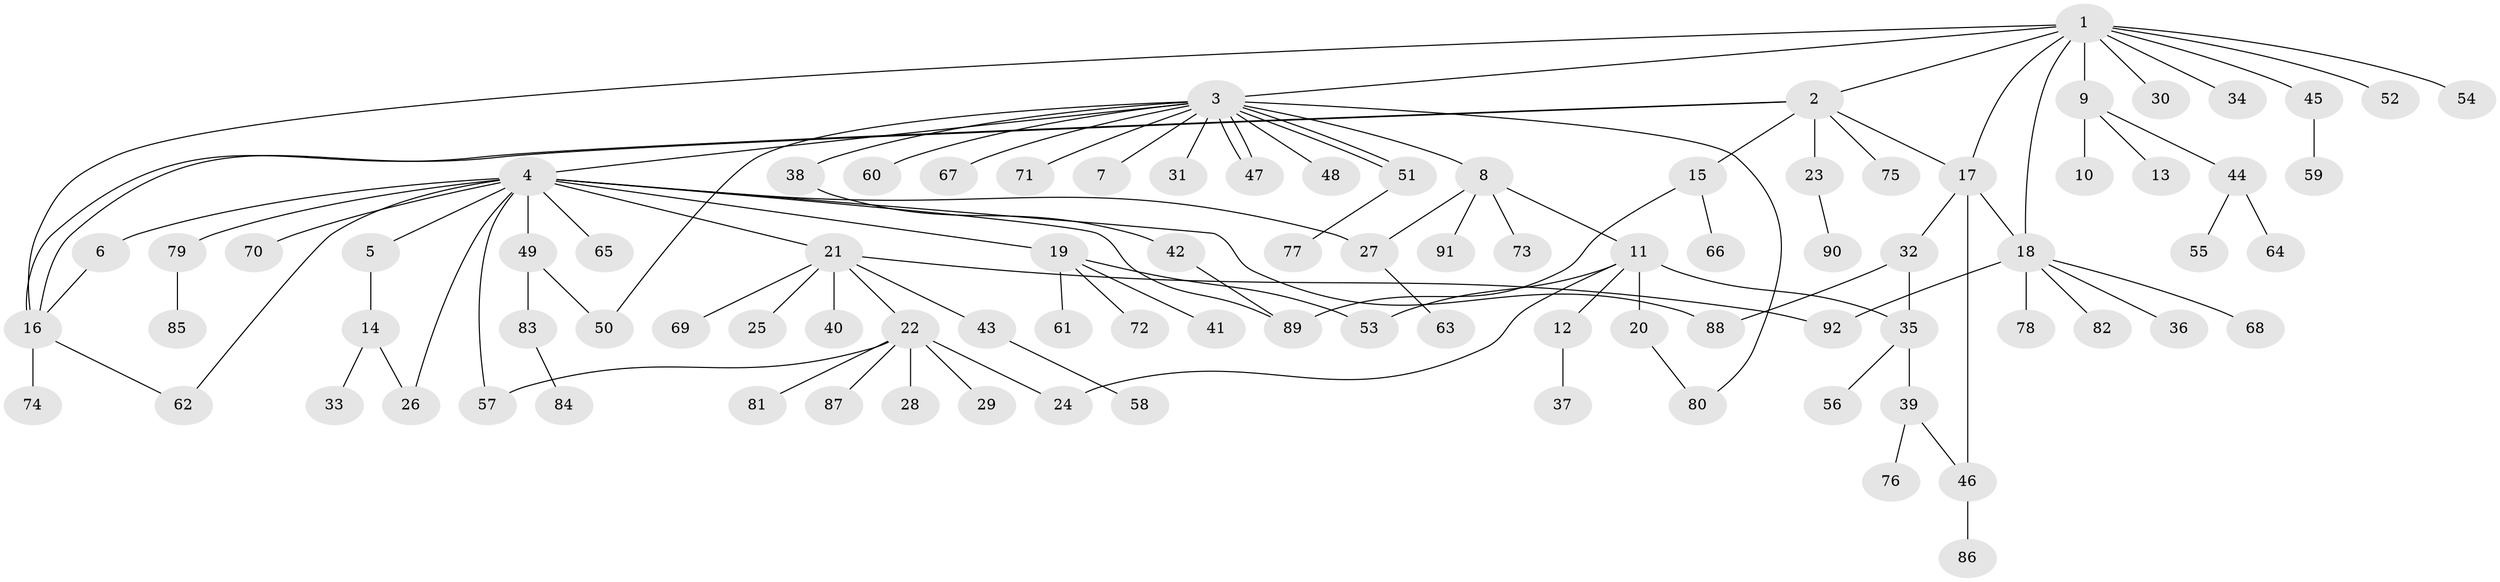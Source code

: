 // coarse degree distribution, {23: 0.014285714285714285, 7: 0.02857142857142857, 15: 0.014285714285714285, 2: 0.15714285714285714, 1: 0.5857142857142857, 4: 0.05714285714285714, 3: 0.07142857142857142, 6: 0.07142857142857142}
// Generated by graph-tools (version 1.1) at 2025/51/02/27/25 19:51:56]
// undirected, 92 vertices, 112 edges
graph export_dot {
graph [start="1"]
  node [color=gray90,style=filled];
  1;
  2;
  3;
  4;
  5;
  6;
  7;
  8;
  9;
  10;
  11;
  12;
  13;
  14;
  15;
  16;
  17;
  18;
  19;
  20;
  21;
  22;
  23;
  24;
  25;
  26;
  27;
  28;
  29;
  30;
  31;
  32;
  33;
  34;
  35;
  36;
  37;
  38;
  39;
  40;
  41;
  42;
  43;
  44;
  45;
  46;
  47;
  48;
  49;
  50;
  51;
  52;
  53;
  54;
  55;
  56;
  57;
  58;
  59;
  60;
  61;
  62;
  63;
  64;
  65;
  66;
  67;
  68;
  69;
  70;
  71;
  72;
  73;
  74;
  75;
  76;
  77;
  78;
  79;
  80;
  81;
  82;
  83;
  84;
  85;
  86;
  87;
  88;
  89;
  90;
  91;
  92;
  1 -- 2;
  1 -- 3;
  1 -- 9;
  1 -- 16;
  1 -- 17;
  1 -- 18;
  1 -- 30;
  1 -- 34;
  1 -- 45;
  1 -- 52;
  1 -- 54;
  2 -- 15;
  2 -- 16;
  2 -- 16;
  2 -- 17;
  2 -- 23;
  2 -- 75;
  3 -- 4;
  3 -- 7;
  3 -- 8;
  3 -- 31;
  3 -- 38;
  3 -- 47;
  3 -- 47;
  3 -- 48;
  3 -- 50;
  3 -- 51;
  3 -- 51;
  3 -- 60;
  3 -- 67;
  3 -- 71;
  3 -- 80;
  4 -- 5;
  4 -- 6;
  4 -- 19;
  4 -- 21;
  4 -- 26;
  4 -- 27;
  4 -- 49;
  4 -- 57;
  4 -- 62;
  4 -- 65;
  4 -- 70;
  4 -- 79;
  4 -- 88;
  4 -- 89;
  5 -- 14;
  6 -- 16;
  8 -- 11;
  8 -- 27;
  8 -- 73;
  8 -- 91;
  9 -- 10;
  9 -- 13;
  9 -- 44;
  11 -- 12;
  11 -- 20;
  11 -- 24;
  11 -- 35;
  11 -- 53;
  12 -- 37;
  14 -- 26;
  14 -- 33;
  15 -- 66;
  15 -- 89;
  16 -- 62;
  16 -- 74;
  17 -- 18;
  17 -- 32;
  17 -- 46;
  18 -- 36;
  18 -- 68;
  18 -- 78;
  18 -- 82;
  18 -- 92;
  19 -- 41;
  19 -- 53;
  19 -- 61;
  19 -- 72;
  20 -- 80;
  21 -- 22;
  21 -- 25;
  21 -- 40;
  21 -- 43;
  21 -- 69;
  21 -- 92;
  22 -- 24;
  22 -- 28;
  22 -- 29;
  22 -- 57;
  22 -- 81;
  22 -- 87;
  23 -- 90;
  27 -- 63;
  32 -- 35;
  32 -- 88;
  35 -- 39;
  35 -- 56;
  38 -- 42;
  39 -- 46;
  39 -- 76;
  42 -- 89;
  43 -- 58;
  44 -- 55;
  44 -- 64;
  45 -- 59;
  46 -- 86;
  49 -- 50;
  49 -- 83;
  51 -- 77;
  79 -- 85;
  83 -- 84;
}
